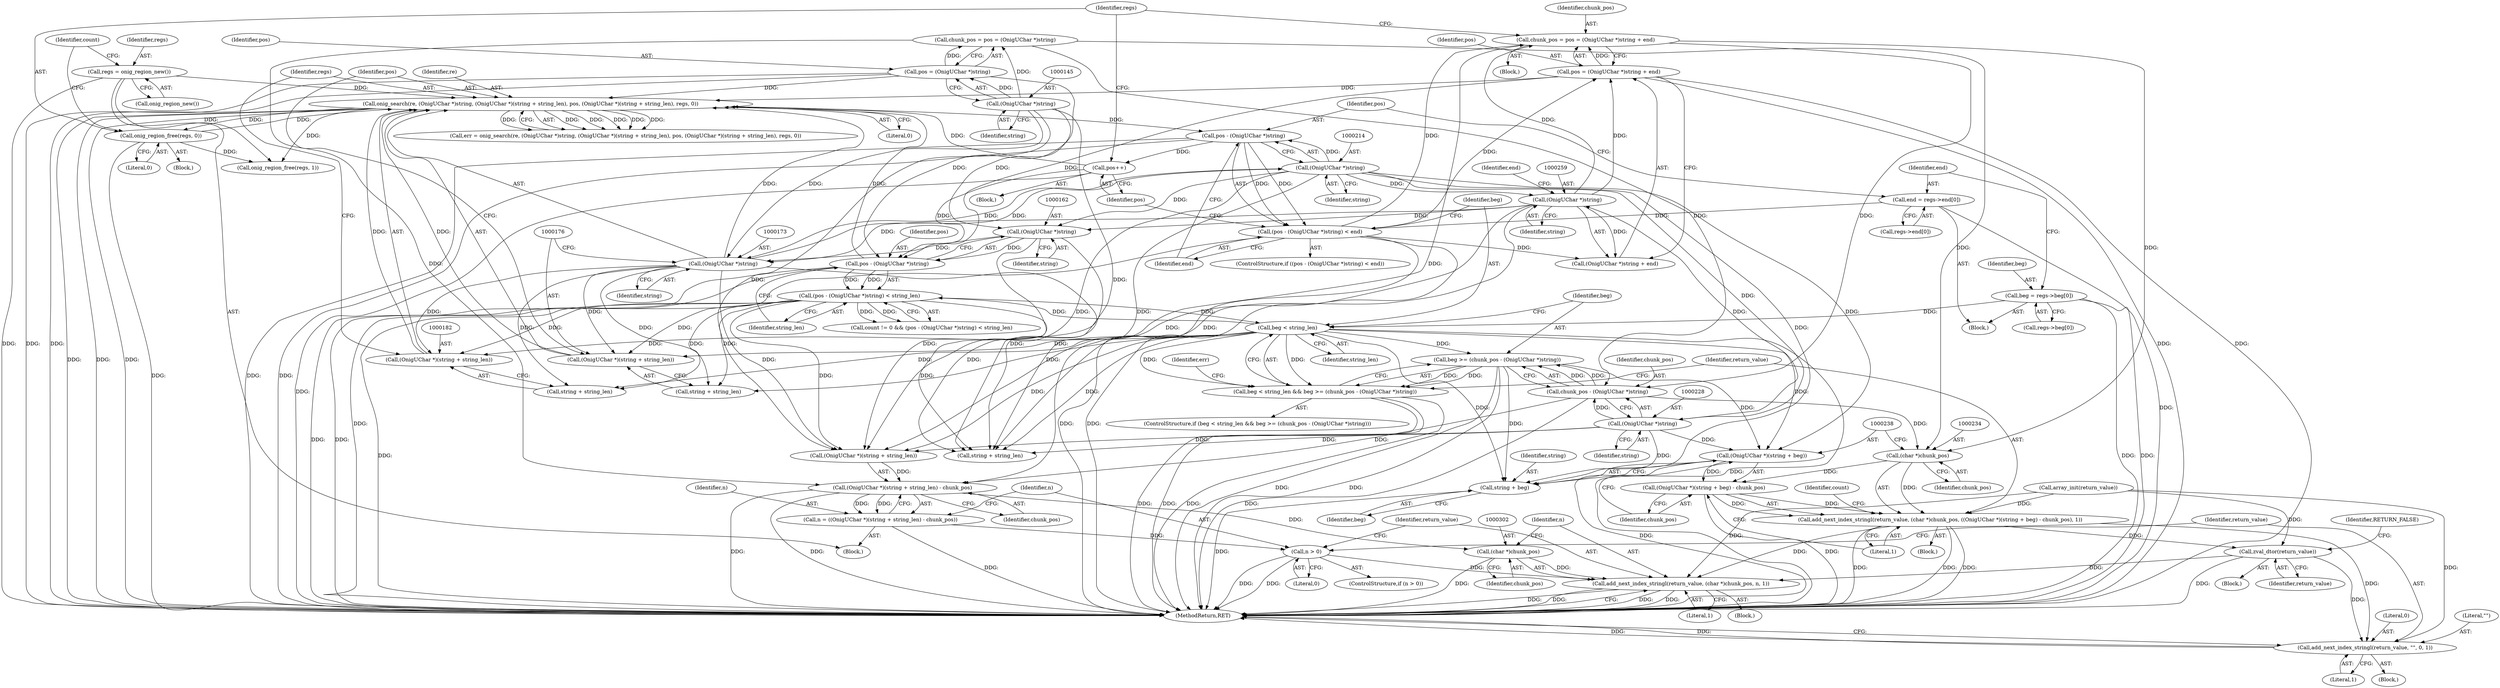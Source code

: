 digraph "0_php-src_5b597a2e5b28e2d5a52fc1be13f425f08f47cb62?w=1@integer" {
"1000253" [label="(Call,chunk_pos = pos = (OnigUChar *)string + end)"];
"1000255" [label="(Call,pos = (OnigUChar *)string + end)"];
"1000258" [label="(Call,(OnigUChar *)string)"];
"1000227" [label="(Call,(OnigUChar *)string)"];
"1000213" [label="(Call,(OnigUChar *)string)"];
"1000172" [label="(Call,(OnigUChar *)string)"];
"1000161" [label="(Call,(OnigUChar *)string)"];
"1000144" [label="(Call,(OnigUChar *)string)"];
"1000210" [label="(Call,(pos - (OnigUChar *)string) < end)"];
"1000211" [label="(Call,pos - (OnigUChar *)string)"];
"1000170" [label="(Call,onig_search(re, (OnigUChar *)string, (OnigUChar *)(string + string_len), pos, (OnigUChar *)(string + string_len), regs, 0))"];
"1000175" [label="(Call,(OnigUChar *)(string + string_len))"];
"1000158" [label="(Call,(pos - (OnigUChar *)string) < string_len)"];
"1000159" [label="(Call,pos - (OnigUChar *)string)"];
"1000264" [label="(Call,pos++)"];
"1000142" [label="(Call,pos = (OnigUChar *)string)"];
"1000220" [label="(Call,beg < string_len)"];
"1000195" [label="(Call,beg = regs->beg[0])"];
"1000181" [label="(Call,(OnigUChar *)(string + string_len))"];
"1000150" [label="(Call,regs = onig_region_new())"];
"1000266" [label="(Call,onig_region_free(regs, 0))"];
"1000202" [label="(Call,end = regs->end[0])"];
"1000225" [label="(Call,chunk_pos - (OnigUChar *)string)"];
"1000223" [label="(Call,beg >= (chunk_pos - (OnigUChar *)string))"];
"1000219" [label="(Call,beg < string_len && beg >= (chunk_pos - (OnigUChar *)string))"];
"1000237" [label="(Call,(OnigUChar *)(string + beg))"];
"1000236" [label="(Call,(OnigUChar *)(string + beg) - chunk_pos)"];
"1000231" [label="(Call,add_next_index_stringl(return_value, (char *)chunk_pos, ((OnigUChar *)(string + beg) - chunk_pos), 1))"];
"1000282" [label="(Call,zval_dtor(return_value))"];
"1000299" [label="(Call,add_next_index_stringl(return_value, (char *)chunk_pos, n, 1))"];
"1000308" [label="(Call,add_next_index_stringl(return_value, \"\", 0, 1))"];
"1000239" [label="(Call,string + beg)"];
"1000233" [label="(Call,(char *)chunk_pos)"];
"1000287" [label="(Call,(OnigUChar *)(string + string_len) - chunk_pos)"];
"1000285" [label="(Call,n = ((OnigUChar *)(string + string_len) - chunk_pos))"];
"1000295" [label="(Call,n > 0)"];
"1000301" [label="(Call,(char *)chunk_pos)"];
"1000195" [label="(Call,beg = regs->beg[0])"];
"1000204" [label="(Call,regs->end[0])"];
"1000225" [label="(Call,chunk_pos - (OnigUChar *)string)"];
"1000172" [label="(Call,(OnigUChar *)string)"];
"1000268" [label="(Literal,0)"];
"1000180" [label="(Identifier,pos)"];
"1000196" [label="(Identifier,beg)"];
"1000242" [label="(Identifier,chunk_pos)"];
"1000194" [label="(Block,)"];
"1000175" [label="(Call,(OnigUChar *)(string + string_len))"];
"1000219" [label="(Call,beg < string_len && beg >= (chunk_pos - (OnigUChar *)string))"];
"1000215" [label="(Identifier,string)"];
"1000263" [label="(Block,)"];
"1000260" [label="(Identifier,string)"];
"1000150" [label="(Call,regs = onig_region_new())"];
"1000212" [label="(Identifier,pos)"];
"1000253" [label="(Call,chunk_pos = pos = (OnigUChar *)string + end)"];
"1000181" [label="(Call,(OnigUChar *)(string + string_len))"];
"1000311" [label="(Literal,0)"];
"1000256" [label="(Identifier,pos)"];
"1000226" [label="(Identifier,chunk_pos)"];
"1000285" [label="(Call,n = ((OnigUChar *)(string + string_len) - chunk_pos))"];
"1000154" [label="(Call,count != 0 && (pos - (OnigUChar *)string) < string_len)"];
"1000224" [label="(Identifier,beg)"];
"1000152" [label="(Call,onig_region_new())"];
"1000243" [label="(Literal,1)"];
"1000165" [label="(Block,)"];
"1000240" [label="(Identifier,string)"];
"1000309" [label="(Identifier,return_value)"];
"1000222" [label="(Identifier,string_len)"];
"1000151" [label="(Identifier,regs)"];
"1000313" [label="(MethodReturn,RET)"];
"1000216" [label="(Identifier,end)"];
"1000239" [label="(Call,string + beg)"];
"1000177" [label="(Call,string + string_len)"];
"1000146" [label="(Identifier,string)"];
"1000168" [label="(Call,err = onig_search(re, (OnigUChar *)string, (OnigUChar *)(string + string_len), pos, (OnigUChar *)(string + string_len), regs, 0))"];
"1000220" [label="(Call,beg < string_len)"];
"1000161" [label="(Call,(OnigUChar *)string)"];
"1000304" [label="(Identifier,n)"];
"1000286" [label="(Identifier,n)"];
"1000156" [label="(Identifier,count)"];
"1000269" [label="(Call,onig_region_free(regs, 1))"];
"1000227" [label="(Call,(OnigUChar *)string)"];
"1000312" [label="(Literal,1)"];
"1000267" [label="(Identifier,regs)"];
"1000163" [label="(Identifier,string)"];
"1000108" [label="(Block,)"];
"1000203" [label="(Identifier,end)"];
"1000297" [label="(Literal,0)"];
"1000295" [label="(Call,n > 0)"];
"1000236" [label="(Call,(OnigUChar *)(string + beg) - chunk_pos)"];
"1000230" [label="(Block,)"];
"1000277" [label="(Block,)"];
"1000187" [label="(Literal,0)"];
"1000233" [label="(Call,(char *)chunk_pos)"];
"1000294" [label="(ControlStructure,if (n > 0))"];
"1000282" [label="(Call,zval_dtor(return_value))"];
"1000158" [label="(Call,(pos - (OnigUChar *)string) < string_len)"];
"1000305" [label="(Literal,1)"];
"1000232" [label="(Identifier,return_value)"];
"1000218" [label="(ControlStructure,if (beg < string_len && beg >= (chunk_pos - (OnigUChar *)string)))"];
"1000221" [label="(Identifier,beg)"];
"1000140" [label="(Call,chunk_pos = pos = (OnigUChar *)string)"];
"1000164" [label="(Identifier,string_len)"];
"1000245" [label="(Identifier,count)"];
"1000171" [label="(Identifier,re)"];
"1000266" [label="(Call,onig_region_free(regs, 0))"];
"1000235" [label="(Identifier,chunk_pos)"];
"1000308" [label="(Call,add_next_index_stringl(return_value, \"\", 0, 1))"];
"1000209" [label="(ControlStructure,if ((pos - (OnigUChar *)string) < end))"];
"1000261" [label="(Identifier,end)"];
"1000197" [label="(Call,regs->beg[0])"];
"1000307" [label="(Block,)"];
"1000249" [label="(Identifier,err)"];
"1000144" [label="(Call,(OnigUChar *)string)"];
"1000264" [label="(Call,pos++)"];
"1000229" [label="(Identifier,string)"];
"1000143" [label="(Identifier,pos)"];
"1000300" [label="(Identifier,return_value)"];
"1000170" [label="(Call,onig_search(re, (OnigUChar *)string, (OnigUChar *)(string + string_len), pos, (OnigUChar *)(string + string_len), regs, 0))"];
"1000186" [label="(Identifier,regs)"];
"1000293" [label="(Identifier,chunk_pos)"];
"1000258" [label="(Call,(OnigUChar *)string)"];
"1000283" [label="(Identifier,return_value)"];
"1000160" [label="(Identifier,pos)"];
"1000138" [label="(Call,array_init(return_value))"];
"1000301" [label="(Call,(char *)chunk_pos)"];
"1000241" [label="(Identifier,beg)"];
"1000223" [label="(Call,beg >= (chunk_pos - (OnigUChar *)string))"];
"1000211" [label="(Call,pos - (OnigUChar *)string)"];
"1000183" [label="(Call,string + string_len)"];
"1000296" [label="(Identifier,n)"];
"1000290" [label="(Call,string + string_len)"];
"1000255" [label="(Call,pos = (OnigUChar *)string + end)"];
"1000231" [label="(Call,add_next_index_stringl(return_value, (char *)chunk_pos, ((OnigUChar *)(string + beg) - chunk_pos), 1))"];
"1000299" [label="(Call,add_next_index_stringl(return_value, (char *)chunk_pos, n, 1))"];
"1000298" [label="(Block,)"];
"1000265" [label="(Identifier,pos)"];
"1000310" [label="(Literal,\"\")"];
"1000303" [label="(Identifier,chunk_pos)"];
"1000202" [label="(Call,end = regs->end[0])"];
"1000284" [label="(Identifier,RETURN_FALSE)"];
"1000174" [label="(Identifier,string)"];
"1000210" [label="(Call,(pos - (OnigUChar *)string) < end)"];
"1000237" [label="(Call,(OnigUChar *)(string + beg))"];
"1000159" [label="(Call,pos - (OnigUChar *)string)"];
"1000142" [label="(Call,pos = (OnigUChar *)string)"];
"1000217" [label="(Block,)"];
"1000213" [label="(Call,(OnigUChar *)string)"];
"1000254" [label="(Identifier,chunk_pos)"];
"1000257" [label="(Call,(OnigUChar *)string + end)"];
"1000287" [label="(Call,(OnigUChar *)(string + string_len) - chunk_pos)"];
"1000288" [label="(Call,(OnigUChar *)(string + string_len))"];
"1000253" -> "1000217"  [label="AST: "];
"1000253" -> "1000255"  [label="CFG: "];
"1000254" -> "1000253"  [label="AST: "];
"1000255" -> "1000253"  [label="AST: "];
"1000267" -> "1000253"  [label="CFG: "];
"1000253" -> "1000225"  [label="DDG: "];
"1000253" -> "1000233"  [label="DDG: "];
"1000255" -> "1000253"  [label="DDG: "];
"1000258" -> "1000253"  [label="DDG: "];
"1000210" -> "1000253"  [label="DDG: "];
"1000253" -> "1000287"  [label="DDG: "];
"1000255" -> "1000257"  [label="CFG: "];
"1000256" -> "1000255"  [label="AST: "];
"1000257" -> "1000255"  [label="AST: "];
"1000255" -> "1000313"  [label="DDG: "];
"1000255" -> "1000313"  [label="DDG: "];
"1000255" -> "1000159"  [label="DDG: "];
"1000255" -> "1000170"  [label="DDG: "];
"1000258" -> "1000255"  [label="DDG: "];
"1000210" -> "1000255"  [label="DDG: "];
"1000258" -> "1000257"  [label="AST: "];
"1000258" -> "1000260"  [label="CFG: "];
"1000259" -> "1000258"  [label="AST: "];
"1000260" -> "1000258"  [label="AST: "];
"1000261" -> "1000258"  [label="CFG: "];
"1000258" -> "1000161"  [label="DDG: "];
"1000258" -> "1000172"  [label="DDG: "];
"1000258" -> "1000257"  [label="DDG: "];
"1000227" -> "1000258"  [label="DDG: "];
"1000213" -> "1000258"  [label="DDG: "];
"1000258" -> "1000288"  [label="DDG: "];
"1000258" -> "1000290"  [label="DDG: "];
"1000227" -> "1000225"  [label="AST: "];
"1000227" -> "1000229"  [label="CFG: "];
"1000228" -> "1000227"  [label="AST: "];
"1000229" -> "1000227"  [label="AST: "];
"1000225" -> "1000227"  [label="CFG: "];
"1000227" -> "1000225"  [label="DDG: "];
"1000213" -> "1000227"  [label="DDG: "];
"1000227" -> "1000237"  [label="DDG: "];
"1000227" -> "1000239"  [label="DDG: "];
"1000227" -> "1000288"  [label="DDG: "];
"1000227" -> "1000290"  [label="DDG: "];
"1000213" -> "1000211"  [label="AST: "];
"1000213" -> "1000215"  [label="CFG: "];
"1000214" -> "1000213"  [label="AST: "];
"1000215" -> "1000213"  [label="AST: "];
"1000211" -> "1000213"  [label="CFG: "];
"1000213" -> "1000161"  [label="DDG: "];
"1000213" -> "1000172"  [label="DDG: "];
"1000213" -> "1000211"  [label="DDG: "];
"1000172" -> "1000213"  [label="DDG: "];
"1000213" -> "1000237"  [label="DDG: "];
"1000213" -> "1000239"  [label="DDG: "];
"1000213" -> "1000288"  [label="DDG: "];
"1000213" -> "1000290"  [label="DDG: "];
"1000172" -> "1000170"  [label="AST: "];
"1000172" -> "1000174"  [label="CFG: "];
"1000173" -> "1000172"  [label="AST: "];
"1000174" -> "1000172"  [label="AST: "];
"1000176" -> "1000172"  [label="CFG: "];
"1000172" -> "1000170"  [label="DDG: "];
"1000161" -> "1000172"  [label="DDG: "];
"1000144" -> "1000172"  [label="DDG: "];
"1000172" -> "1000175"  [label="DDG: "];
"1000172" -> "1000177"  [label="DDG: "];
"1000172" -> "1000181"  [label="DDG: "];
"1000172" -> "1000183"  [label="DDG: "];
"1000172" -> "1000288"  [label="DDG: "];
"1000172" -> "1000290"  [label="DDG: "];
"1000161" -> "1000159"  [label="AST: "];
"1000161" -> "1000163"  [label="CFG: "];
"1000162" -> "1000161"  [label="AST: "];
"1000163" -> "1000161"  [label="AST: "];
"1000159" -> "1000161"  [label="CFG: "];
"1000161" -> "1000159"  [label="DDG: "];
"1000144" -> "1000161"  [label="DDG: "];
"1000161" -> "1000288"  [label="DDG: "];
"1000161" -> "1000290"  [label="DDG: "];
"1000144" -> "1000142"  [label="AST: "];
"1000144" -> "1000146"  [label="CFG: "];
"1000145" -> "1000144"  [label="AST: "];
"1000146" -> "1000144"  [label="AST: "];
"1000142" -> "1000144"  [label="CFG: "];
"1000144" -> "1000140"  [label="DDG: "];
"1000144" -> "1000142"  [label="DDG: "];
"1000144" -> "1000288"  [label="DDG: "];
"1000144" -> "1000290"  [label="DDG: "];
"1000210" -> "1000209"  [label="AST: "];
"1000210" -> "1000216"  [label="CFG: "];
"1000211" -> "1000210"  [label="AST: "];
"1000216" -> "1000210"  [label="AST: "];
"1000221" -> "1000210"  [label="CFG: "];
"1000265" -> "1000210"  [label="CFG: "];
"1000210" -> "1000313"  [label="DDG: "];
"1000210" -> "1000313"  [label="DDG: "];
"1000210" -> "1000313"  [label="DDG: "];
"1000211" -> "1000210"  [label="DDG: "];
"1000211" -> "1000210"  [label="DDG: "];
"1000202" -> "1000210"  [label="DDG: "];
"1000210" -> "1000257"  [label="DDG: "];
"1000212" -> "1000211"  [label="AST: "];
"1000216" -> "1000211"  [label="CFG: "];
"1000211" -> "1000313"  [label="DDG: "];
"1000211" -> "1000313"  [label="DDG: "];
"1000170" -> "1000211"  [label="DDG: "];
"1000211" -> "1000264"  [label="DDG: "];
"1000170" -> "1000168"  [label="AST: "];
"1000170" -> "1000187"  [label="CFG: "];
"1000171" -> "1000170"  [label="AST: "];
"1000175" -> "1000170"  [label="AST: "];
"1000180" -> "1000170"  [label="AST: "];
"1000181" -> "1000170"  [label="AST: "];
"1000186" -> "1000170"  [label="AST: "];
"1000187" -> "1000170"  [label="AST: "];
"1000168" -> "1000170"  [label="CFG: "];
"1000170" -> "1000313"  [label="DDG: "];
"1000170" -> "1000313"  [label="DDG: "];
"1000170" -> "1000313"  [label="DDG: "];
"1000170" -> "1000168"  [label="DDG: "];
"1000170" -> "1000168"  [label="DDG: "];
"1000170" -> "1000168"  [label="DDG: "];
"1000170" -> "1000168"  [label="DDG: "];
"1000170" -> "1000168"  [label="DDG: "];
"1000170" -> "1000168"  [label="DDG: "];
"1000175" -> "1000170"  [label="DDG: "];
"1000159" -> "1000170"  [label="DDG: "];
"1000264" -> "1000170"  [label="DDG: "];
"1000142" -> "1000170"  [label="DDG: "];
"1000181" -> "1000170"  [label="DDG: "];
"1000150" -> "1000170"  [label="DDG: "];
"1000266" -> "1000170"  [label="DDG: "];
"1000170" -> "1000266"  [label="DDG: "];
"1000170" -> "1000269"  [label="DDG: "];
"1000175" -> "1000177"  [label="CFG: "];
"1000176" -> "1000175"  [label="AST: "];
"1000177" -> "1000175"  [label="AST: "];
"1000180" -> "1000175"  [label="CFG: "];
"1000158" -> "1000175"  [label="DDG: "];
"1000220" -> "1000175"  [label="DDG: "];
"1000158" -> "1000154"  [label="AST: "];
"1000158" -> "1000164"  [label="CFG: "];
"1000159" -> "1000158"  [label="AST: "];
"1000164" -> "1000158"  [label="AST: "];
"1000154" -> "1000158"  [label="CFG: "];
"1000158" -> "1000313"  [label="DDG: "];
"1000158" -> "1000154"  [label="DDG: "];
"1000158" -> "1000154"  [label="DDG: "];
"1000159" -> "1000158"  [label="DDG: "];
"1000159" -> "1000158"  [label="DDG: "];
"1000220" -> "1000158"  [label="DDG: "];
"1000158" -> "1000177"  [label="DDG: "];
"1000158" -> "1000181"  [label="DDG: "];
"1000158" -> "1000183"  [label="DDG: "];
"1000158" -> "1000220"  [label="DDG: "];
"1000158" -> "1000288"  [label="DDG: "];
"1000158" -> "1000290"  [label="DDG: "];
"1000160" -> "1000159"  [label="AST: "];
"1000164" -> "1000159"  [label="CFG: "];
"1000159" -> "1000313"  [label="DDG: "];
"1000159" -> "1000313"  [label="DDG: "];
"1000264" -> "1000159"  [label="DDG: "];
"1000142" -> "1000159"  [label="DDG: "];
"1000264" -> "1000263"  [label="AST: "];
"1000264" -> "1000265"  [label="CFG: "];
"1000265" -> "1000264"  [label="AST: "];
"1000267" -> "1000264"  [label="CFG: "];
"1000264" -> "1000313"  [label="DDG: "];
"1000142" -> "1000140"  [label="AST: "];
"1000143" -> "1000142"  [label="AST: "];
"1000140" -> "1000142"  [label="CFG: "];
"1000142" -> "1000313"  [label="DDG: "];
"1000142" -> "1000313"  [label="DDG: "];
"1000142" -> "1000140"  [label="DDG: "];
"1000220" -> "1000219"  [label="AST: "];
"1000220" -> "1000222"  [label="CFG: "];
"1000221" -> "1000220"  [label="AST: "];
"1000222" -> "1000220"  [label="AST: "];
"1000224" -> "1000220"  [label="CFG: "];
"1000219" -> "1000220"  [label="CFG: "];
"1000220" -> "1000313"  [label="DDG: "];
"1000220" -> "1000177"  [label="DDG: "];
"1000220" -> "1000181"  [label="DDG: "];
"1000220" -> "1000183"  [label="DDG: "];
"1000220" -> "1000219"  [label="DDG: "];
"1000220" -> "1000219"  [label="DDG: "];
"1000195" -> "1000220"  [label="DDG: "];
"1000220" -> "1000223"  [label="DDG: "];
"1000220" -> "1000237"  [label="DDG: "];
"1000220" -> "1000239"  [label="DDG: "];
"1000220" -> "1000288"  [label="DDG: "];
"1000220" -> "1000290"  [label="DDG: "];
"1000195" -> "1000194"  [label="AST: "];
"1000195" -> "1000197"  [label="CFG: "];
"1000196" -> "1000195"  [label="AST: "];
"1000197" -> "1000195"  [label="AST: "];
"1000203" -> "1000195"  [label="CFG: "];
"1000195" -> "1000313"  [label="DDG: "];
"1000195" -> "1000313"  [label="DDG: "];
"1000181" -> "1000183"  [label="CFG: "];
"1000182" -> "1000181"  [label="AST: "];
"1000183" -> "1000181"  [label="AST: "];
"1000186" -> "1000181"  [label="CFG: "];
"1000150" -> "1000108"  [label="AST: "];
"1000150" -> "1000152"  [label="CFG: "];
"1000151" -> "1000150"  [label="AST: "];
"1000152" -> "1000150"  [label="AST: "];
"1000156" -> "1000150"  [label="CFG: "];
"1000150" -> "1000313"  [label="DDG: "];
"1000150" -> "1000269"  [label="DDG: "];
"1000266" -> "1000165"  [label="AST: "];
"1000266" -> "1000268"  [label="CFG: "];
"1000267" -> "1000266"  [label="AST: "];
"1000268" -> "1000266"  [label="AST: "];
"1000156" -> "1000266"  [label="CFG: "];
"1000266" -> "1000313"  [label="DDG: "];
"1000266" -> "1000269"  [label="DDG: "];
"1000202" -> "1000194"  [label="AST: "];
"1000202" -> "1000204"  [label="CFG: "];
"1000203" -> "1000202"  [label="AST: "];
"1000204" -> "1000202"  [label="AST: "];
"1000212" -> "1000202"  [label="CFG: "];
"1000202" -> "1000313"  [label="DDG: "];
"1000225" -> "1000223"  [label="AST: "];
"1000226" -> "1000225"  [label="AST: "];
"1000223" -> "1000225"  [label="CFG: "];
"1000225" -> "1000313"  [label="DDG: "];
"1000225" -> "1000223"  [label="DDG: "];
"1000225" -> "1000223"  [label="DDG: "];
"1000140" -> "1000225"  [label="DDG: "];
"1000225" -> "1000233"  [label="DDG: "];
"1000225" -> "1000287"  [label="DDG: "];
"1000223" -> "1000219"  [label="AST: "];
"1000224" -> "1000223"  [label="AST: "];
"1000219" -> "1000223"  [label="CFG: "];
"1000223" -> "1000313"  [label="DDG: "];
"1000223" -> "1000313"  [label="DDG: "];
"1000223" -> "1000219"  [label="DDG: "];
"1000223" -> "1000219"  [label="DDG: "];
"1000223" -> "1000237"  [label="DDG: "];
"1000223" -> "1000239"  [label="DDG: "];
"1000219" -> "1000218"  [label="AST: "];
"1000232" -> "1000219"  [label="CFG: "];
"1000249" -> "1000219"  [label="CFG: "];
"1000219" -> "1000313"  [label="DDG: "];
"1000219" -> "1000313"  [label="DDG: "];
"1000219" -> "1000313"  [label="DDG: "];
"1000237" -> "1000236"  [label="AST: "];
"1000237" -> "1000239"  [label="CFG: "];
"1000238" -> "1000237"  [label="AST: "];
"1000239" -> "1000237"  [label="AST: "];
"1000242" -> "1000237"  [label="CFG: "];
"1000237" -> "1000313"  [label="DDG: "];
"1000237" -> "1000236"  [label="DDG: "];
"1000236" -> "1000231"  [label="AST: "];
"1000236" -> "1000242"  [label="CFG: "];
"1000242" -> "1000236"  [label="AST: "];
"1000243" -> "1000236"  [label="CFG: "];
"1000236" -> "1000313"  [label="DDG: "];
"1000236" -> "1000231"  [label="DDG: "];
"1000236" -> "1000231"  [label="DDG: "];
"1000233" -> "1000236"  [label="DDG: "];
"1000231" -> "1000230"  [label="AST: "];
"1000231" -> "1000243"  [label="CFG: "];
"1000232" -> "1000231"  [label="AST: "];
"1000233" -> "1000231"  [label="AST: "];
"1000243" -> "1000231"  [label="AST: "];
"1000245" -> "1000231"  [label="CFG: "];
"1000231" -> "1000313"  [label="DDG: "];
"1000231" -> "1000313"  [label="DDG: "];
"1000231" -> "1000313"  [label="DDG: "];
"1000138" -> "1000231"  [label="DDG: "];
"1000233" -> "1000231"  [label="DDG: "];
"1000231" -> "1000282"  [label="DDG: "];
"1000231" -> "1000299"  [label="DDG: "];
"1000231" -> "1000308"  [label="DDG: "];
"1000282" -> "1000277"  [label="AST: "];
"1000282" -> "1000283"  [label="CFG: "];
"1000283" -> "1000282"  [label="AST: "];
"1000284" -> "1000282"  [label="CFG: "];
"1000282" -> "1000313"  [label="DDG: "];
"1000138" -> "1000282"  [label="DDG: "];
"1000282" -> "1000299"  [label="DDG: "];
"1000282" -> "1000308"  [label="DDG: "];
"1000299" -> "1000298"  [label="AST: "];
"1000299" -> "1000305"  [label="CFG: "];
"1000300" -> "1000299"  [label="AST: "];
"1000301" -> "1000299"  [label="AST: "];
"1000304" -> "1000299"  [label="AST: "];
"1000305" -> "1000299"  [label="AST: "];
"1000313" -> "1000299"  [label="CFG: "];
"1000299" -> "1000313"  [label="DDG: "];
"1000299" -> "1000313"  [label="DDG: "];
"1000299" -> "1000313"  [label="DDG: "];
"1000299" -> "1000313"  [label="DDG: "];
"1000138" -> "1000299"  [label="DDG: "];
"1000301" -> "1000299"  [label="DDG: "];
"1000295" -> "1000299"  [label="DDG: "];
"1000308" -> "1000307"  [label="AST: "];
"1000308" -> "1000312"  [label="CFG: "];
"1000309" -> "1000308"  [label="AST: "];
"1000310" -> "1000308"  [label="AST: "];
"1000311" -> "1000308"  [label="AST: "];
"1000312" -> "1000308"  [label="AST: "];
"1000313" -> "1000308"  [label="CFG: "];
"1000308" -> "1000313"  [label="DDG: "];
"1000308" -> "1000313"  [label="DDG: "];
"1000138" -> "1000308"  [label="DDG: "];
"1000239" -> "1000241"  [label="CFG: "];
"1000240" -> "1000239"  [label="AST: "];
"1000241" -> "1000239"  [label="AST: "];
"1000239" -> "1000313"  [label="DDG: "];
"1000233" -> "1000235"  [label="CFG: "];
"1000234" -> "1000233"  [label="AST: "];
"1000235" -> "1000233"  [label="AST: "];
"1000238" -> "1000233"  [label="CFG: "];
"1000140" -> "1000233"  [label="DDG: "];
"1000287" -> "1000285"  [label="AST: "];
"1000287" -> "1000293"  [label="CFG: "];
"1000288" -> "1000287"  [label="AST: "];
"1000293" -> "1000287"  [label="AST: "];
"1000285" -> "1000287"  [label="CFG: "];
"1000287" -> "1000313"  [label="DDG: "];
"1000287" -> "1000313"  [label="DDG: "];
"1000287" -> "1000285"  [label="DDG: "];
"1000287" -> "1000285"  [label="DDG: "];
"1000288" -> "1000287"  [label="DDG: "];
"1000140" -> "1000287"  [label="DDG: "];
"1000287" -> "1000301"  [label="DDG: "];
"1000285" -> "1000108"  [label="AST: "];
"1000286" -> "1000285"  [label="AST: "];
"1000296" -> "1000285"  [label="CFG: "];
"1000285" -> "1000313"  [label="DDG: "];
"1000285" -> "1000295"  [label="DDG: "];
"1000295" -> "1000294"  [label="AST: "];
"1000295" -> "1000297"  [label="CFG: "];
"1000296" -> "1000295"  [label="AST: "];
"1000297" -> "1000295"  [label="AST: "];
"1000300" -> "1000295"  [label="CFG: "];
"1000309" -> "1000295"  [label="CFG: "];
"1000295" -> "1000313"  [label="DDG: "];
"1000295" -> "1000313"  [label="DDG: "];
"1000301" -> "1000303"  [label="CFG: "];
"1000302" -> "1000301"  [label="AST: "];
"1000303" -> "1000301"  [label="AST: "];
"1000304" -> "1000301"  [label="CFG: "];
"1000301" -> "1000313"  [label="DDG: "];
}
